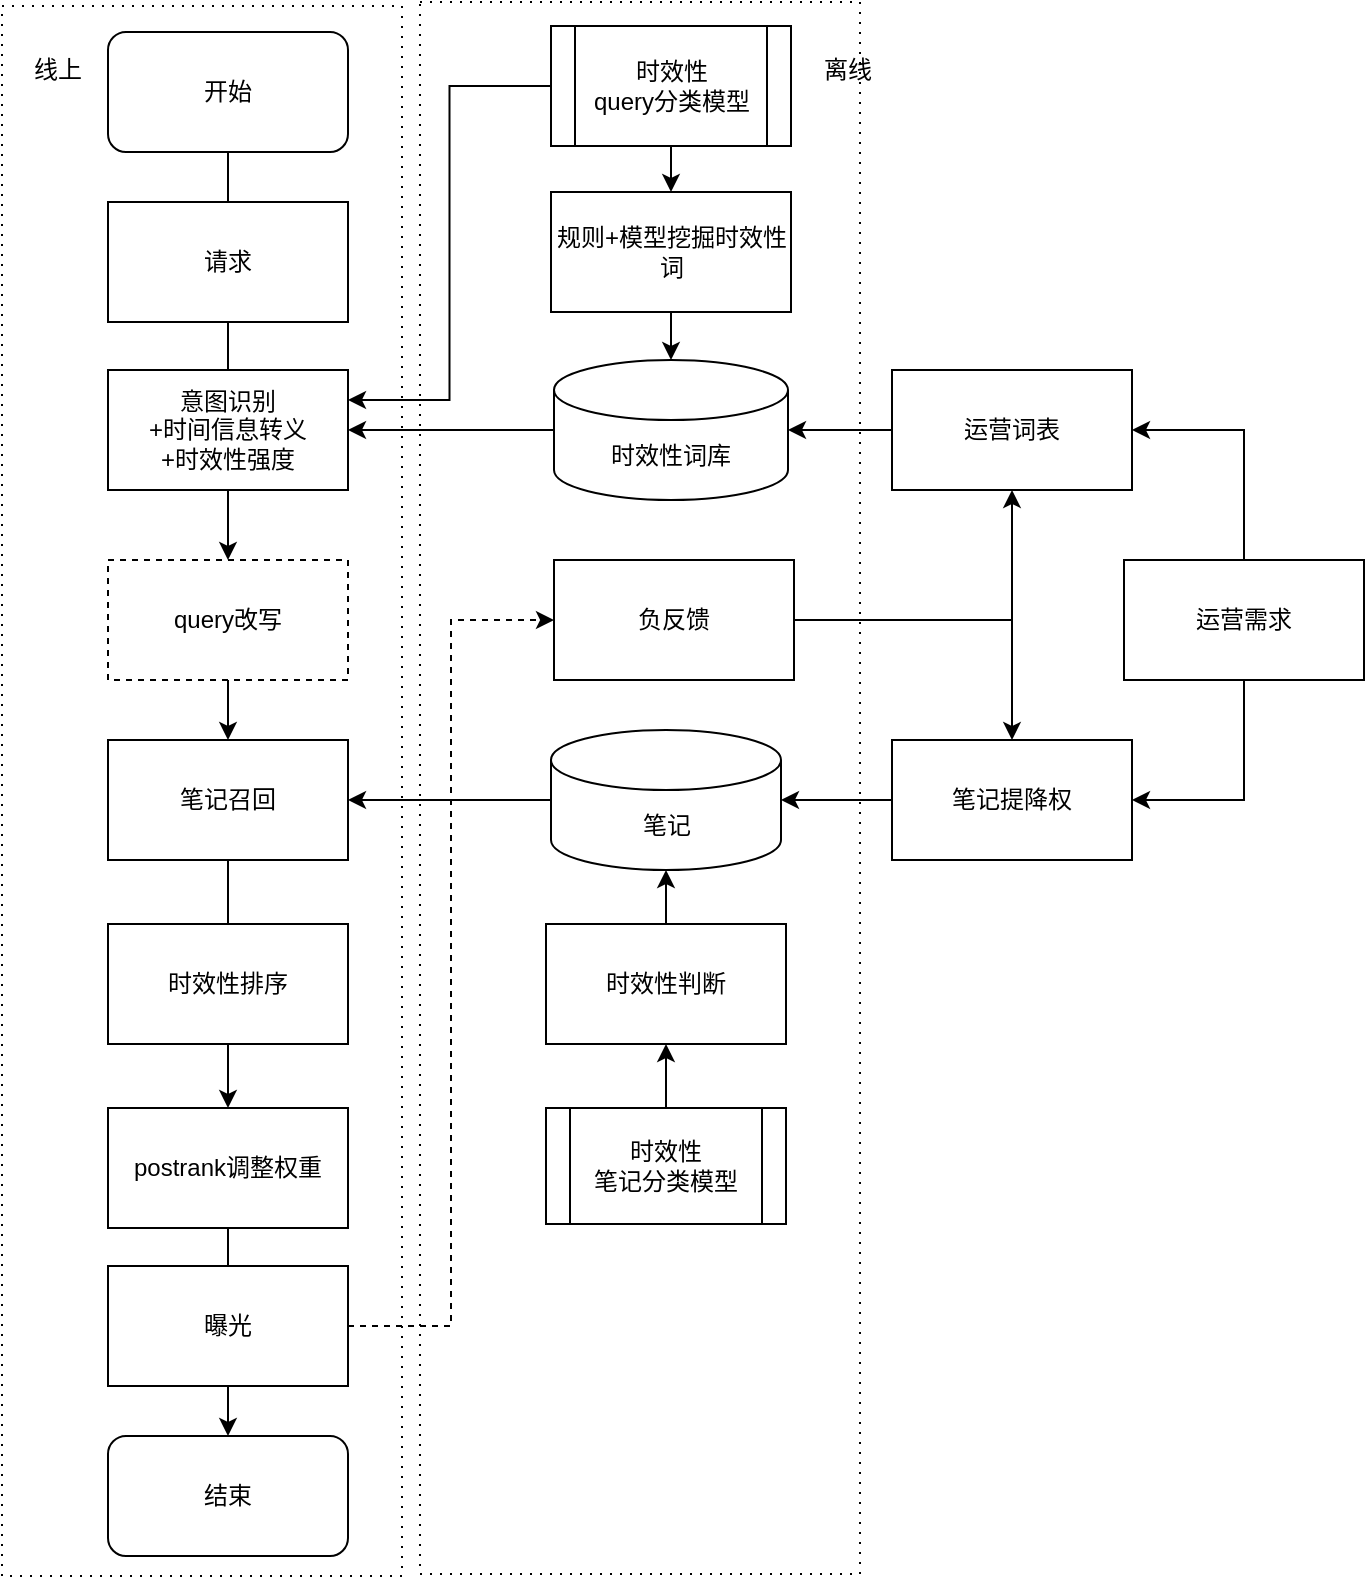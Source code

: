 <mxfile version="14.8.5" type="github">
  <diagram id="3wP3CYW0FM_uqGQw4saJ" name="Page-1">
    <mxGraphModel dx="1309" dy="614" grid="0" gridSize="10" guides="1" tooltips="1" connect="1" arrows="1" fold="1" page="1" pageScale="1" pageWidth="827" pageHeight="1169" math="0" shadow="0">
      <root>
        <mxCell id="0" />
        <mxCell id="1" parent="0" />
        <mxCell id="k7d0v9CwgHbeBsW23cDr-24" value="" style="rounded=0;whiteSpace=wrap;html=1;dashed=1;dashPattern=1 4;" parent="1" vertex="1">
          <mxGeometry x="86" y="170" width="200" height="785" as="geometry" />
        </mxCell>
        <mxCell id="k7d0v9CwgHbeBsW23cDr-23" value="" style="rounded=0;whiteSpace=wrap;html=1;dashed=1;dashPattern=1 4;" parent="1" vertex="1">
          <mxGeometry x="295" y="168" width="220" height="786" as="geometry" />
        </mxCell>
        <mxCell id="k7d0v9CwgHbeBsW23cDr-27" style="edgeStyle=orthogonalEdgeStyle;rounded=0;orthogonalLoop=1;jettySize=auto;html=1;exitX=0.5;exitY=1;exitDx=0;exitDy=0;startArrow=none;entryX=0.5;entryY=0;entryDx=0;entryDy=0;" parent="1" source="NNDnJ0k0iW4ZeDAFmxqK-1" target="k7d0v9CwgHbeBsW23cDr-14" edge="1">
          <mxGeometry relative="1" as="geometry">
            <mxPoint x="-25" y="481" as="targetPoint" />
          </mxGeometry>
        </mxCell>
        <mxCell id="k7d0v9CwgHbeBsW23cDr-1" value="开始" style="rounded=1;whiteSpace=wrap;html=1;" parent="1" vertex="1">
          <mxGeometry x="139" y="183" width="120" height="60" as="geometry" />
        </mxCell>
        <mxCell id="NNDnJ0k0iW4ZeDAFmxqK-33" style="edgeStyle=orthogonalEdgeStyle;rounded=0;orthogonalLoop=1;jettySize=auto;html=1;exitX=0.5;exitY=1;exitDx=0;exitDy=0;entryX=0.5;entryY=0;entryDx=0;entryDy=0;entryPerimeter=0;" parent="1" source="k7d0v9CwgHbeBsW23cDr-2" target="k7d0v9CwgHbeBsW23cDr-3" edge="1">
          <mxGeometry relative="1" as="geometry" />
        </mxCell>
        <mxCell id="k7d0v9CwgHbeBsW23cDr-2" value="规则+模型挖掘时效性词" style="rounded=0;whiteSpace=wrap;html=1;" parent="1" vertex="1">
          <mxGeometry x="360.5" y="263" width="120" height="60" as="geometry" />
        </mxCell>
        <mxCell id="NNDnJ0k0iW4ZeDAFmxqK-27" style="edgeStyle=orthogonalEdgeStyle;rounded=0;orthogonalLoop=1;jettySize=auto;html=1;entryX=1;entryY=0.5;entryDx=0;entryDy=0;" parent="1" source="k7d0v9CwgHbeBsW23cDr-3" target="NNDnJ0k0iW4ZeDAFmxqK-1" edge="1">
          <mxGeometry relative="1" as="geometry" />
        </mxCell>
        <mxCell id="k7d0v9CwgHbeBsW23cDr-3" value="时效性词库" style="shape=cylinder3;whiteSpace=wrap;html=1;boundedLbl=1;backgroundOutline=1;size=15;" parent="1" vertex="1">
          <mxGeometry x="362" y="347" width="117" height="70" as="geometry" />
        </mxCell>
        <mxCell id="k7d0v9CwgHbeBsW23cDr-20" style="edgeStyle=orthogonalEdgeStyle;rounded=0;orthogonalLoop=1;jettySize=auto;html=1;entryX=0.5;entryY=0;entryDx=0;entryDy=0;" parent="1" source="k7d0v9CwgHbeBsW23cDr-14" target="k7d0v9CwgHbeBsW23cDr-15" edge="1">
          <mxGeometry relative="1" as="geometry" />
        </mxCell>
        <mxCell id="k7d0v9CwgHbeBsW23cDr-14" value="query改写" style="rounded=0;whiteSpace=wrap;html=1;dashed=1" parent="1" vertex="1">
          <mxGeometry x="139" y="447" width="120" height="60" as="geometry" />
        </mxCell>
        <mxCell id="k7d0v9CwgHbeBsW23cDr-21" style="edgeStyle=orthogonalEdgeStyle;rounded=0;orthogonalLoop=1;jettySize=auto;html=1;exitX=0.5;exitY=1;exitDx=0;exitDy=0;entryX=0.5;entryY=0;entryDx=0;entryDy=0;startArrow=none;" parent="1" source="NNDnJ0k0iW4ZeDAFmxqK-16" target="k7d0v9CwgHbeBsW23cDr-16" edge="1">
          <mxGeometry relative="1" as="geometry" />
        </mxCell>
        <mxCell id="k7d0v9CwgHbeBsW23cDr-15" value="&lt;span&gt;笔记召回&lt;/span&gt;" style="rounded=0;whiteSpace=wrap;html=1;" parent="1" vertex="1">
          <mxGeometry x="139" y="537" width="120" height="60" as="geometry" />
        </mxCell>
        <mxCell id="k7d0v9CwgHbeBsW23cDr-22" style="edgeStyle=orthogonalEdgeStyle;rounded=0;orthogonalLoop=1;jettySize=auto;html=1;exitX=0.5;exitY=1;exitDx=0;exitDy=0;entryX=0.5;entryY=0;entryDx=0;entryDy=0;startArrow=none;" parent="1" source="NNDnJ0k0iW4ZeDAFmxqK-47" target="k7d0v9CwgHbeBsW23cDr-17" edge="1">
          <mxGeometry relative="1" as="geometry" />
        </mxCell>
        <mxCell id="k7d0v9CwgHbeBsW23cDr-16" value="postrank调整权重" style="rounded=0;whiteSpace=wrap;html=1;" parent="1" vertex="1">
          <mxGeometry x="139" y="721" width="120" height="60" as="geometry" />
        </mxCell>
        <mxCell id="k7d0v9CwgHbeBsW23cDr-17" value="结束" style="rounded=1;whiteSpace=wrap;html=1;" parent="1" vertex="1">
          <mxGeometry x="139" y="885" width="120" height="60" as="geometry" />
        </mxCell>
        <mxCell id="NNDnJ0k0iW4ZeDAFmxqK-42" style="edgeStyle=orthogonalEdgeStyle;rounded=0;orthogonalLoop=1;jettySize=auto;html=1;entryX=1;entryY=0.5;entryDx=0;entryDy=0;entryPerimeter=0;" parent="1" source="k7d0v9CwgHbeBsW23cDr-33" target="k7d0v9CwgHbeBsW23cDr-3" edge="1">
          <mxGeometry relative="1" as="geometry" />
        </mxCell>
        <mxCell id="k7d0v9CwgHbeBsW23cDr-33" value="运营词表" style="rounded=0;whiteSpace=wrap;html=1;" parent="1" vertex="1">
          <mxGeometry x="531" y="352" width="120" height="60" as="geometry" />
        </mxCell>
        <mxCell id="NNDnJ0k0iW4ZeDAFmxqK-1" value="意图识别&lt;br&gt;+时间信息转义&lt;br&gt;+时效性强度" style="rounded=0;whiteSpace=wrap;html=1;" parent="1" vertex="1">
          <mxGeometry x="139" y="352" width="120" height="60" as="geometry" />
        </mxCell>
        <mxCell id="NNDnJ0k0iW4ZeDAFmxqK-2" value="" style="edgeStyle=orthogonalEdgeStyle;rounded=0;orthogonalLoop=1;jettySize=auto;html=1;exitX=0.5;exitY=1;exitDx=0;exitDy=0;entryX=0.5;entryY=0;entryDx=0;entryDy=0;endArrow=none;startArrow=none;" parent="1" source="NNDnJ0k0iW4ZeDAFmxqK-53" target="NNDnJ0k0iW4ZeDAFmxqK-1" edge="1">
          <mxGeometry relative="1" as="geometry">
            <mxPoint x="199" y="326" as="sourcePoint" />
            <mxPoint x="199" y="421" as="targetPoint" />
          </mxGeometry>
        </mxCell>
        <mxCell id="NNDnJ0k0iW4ZeDAFmxqK-34" style="edgeStyle=orthogonalEdgeStyle;rounded=0;orthogonalLoop=1;jettySize=auto;html=1;exitX=0;exitY=0.5;exitDx=0;exitDy=0;exitPerimeter=0;" parent="1" source="NNDnJ0k0iW4ZeDAFmxqK-3" target="k7d0v9CwgHbeBsW23cDr-15" edge="1">
          <mxGeometry relative="1" as="geometry" />
        </mxCell>
        <mxCell id="NNDnJ0k0iW4ZeDAFmxqK-3" value="笔记" style="shape=cylinder3;whiteSpace=wrap;html=1;boundedLbl=1;backgroundOutline=1;size=15;" parent="1" vertex="1">
          <mxGeometry x="360.5" y="532" width="115" height="70" as="geometry" />
        </mxCell>
        <mxCell id="NNDnJ0k0iW4ZeDAFmxqK-35" style="edgeStyle=orthogonalEdgeStyle;rounded=0;orthogonalLoop=1;jettySize=auto;html=1;exitX=0.5;exitY=0;exitDx=0;exitDy=0;entryX=0.5;entryY=1;entryDx=0;entryDy=0;entryPerimeter=0;" parent="1" source="NNDnJ0k0iW4ZeDAFmxqK-4" target="NNDnJ0k0iW4ZeDAFmxqK-3" edge="1">
          <mxGeometry relative="1" as="geometry" />
        </mxCell>
        <mxCell id="NNDnJ0k0iW4ZeDAFmxqK-4" value="时效性判断" style="rounded=0;whiteSpace=wrap;html=1;" parent="1" vertex="1">
          <mxGeometry x="358" y="629" width="120" height="60" as="geometry" />
        </mxCell>
        <mxCell id="NNDnJ0k0iW4ZeDAFmxqK-51" style="edgeStyle=orthogonalEdgeStyle;rounded=0;orthogonalLoop=1;jettySize=auto;html=1;entryX=0.5;entryY=0;entryDx=0;entryDy=0;" parent="1" source="NNDnJ0k0iW4ZeDAFmxqK-7" target="k7d0v9CwgHbeBsW23cDr-2" edge="1">
          <mxGeometry relative="1" as="geometry" />
        </mxCell>
        <mxCell id="NNDnJ0k0iW4ZeDAFmxqK-52" style="edgeStyle=orthogonalEdgeStyle;rounded=0;orthogonalLoop=1;jettySize=auto;html=1;entryX=1;entryY=0.25;entryDx=0;entryDy=0;" parent="1" source="NNDnJ0k0iW4ZeDAFmxqK-7" target="NNDnJ0k0iW4ZeDAFmxqK-1" edge="1">
          <mxGeometry relative="1" as="geometry" />
        </mxCell>
        <mxCell id="NNDnJ0k0iW4ZeDAFmxqK-7" value="时效性&lt;br&gt;query分类模型" style="shape=process;whiteSpace=wrap;html=1;backgroundOutline=1;" parent="1" vertex="1">
          <mxGeometry x="360.5" y="180" width="120" height="60" as="geometry" />
        </mxCell>
        <mxCell id="NNDnJ0k0iW4ZeDAFmxqK-16" value="时效性排序" style="rounded=0;whiteSpace=wrap;html=1;" parent="1" vertex="1">
          <mxGeometry x="139" y="629" width="120" height="60" as="geometry" />
        </mxCell>
        <mxCell id="NNDnJ0k0iW4ZeDAFmxqK-17" value="" style="edgeStyle=orthogonalEdgeStyle;rounded=0;orthogonalLoop=1;jettySize=auto;html=1;exitX=0.5;exitY=1;exitDx=0;exitDy=0;entryX=0.5;entryY=0;entryDx=0;entryDy=0;endArrow=none;" parent="1" source="k7d0v9CwgHbeBsW23cDr-15" target="NNDnJ0k0iW4ZeDAFmxqK-16" edge="1">
          <mxGeometry relative="1" as="geometry">
            <mxPoint x="199" y="597" as="sourcePoint" />
            <mxPoint x="199" y="721" as="targetPoint" />
          </mxGeometry>
        </mxCell>
        <mxCell id="NNDnJ0k0iW4ZeDAFmxqK-36" style="edgeStyle=orthogonalEdgeStyle;rounded=0;orthogonalLoop=1;jettySize=auto;html=1;exitX=0.5;exitY=0;exitDx=0;exitDy=0;entryX=0.5;entryY=1;entryDx=0;entryDy=0;" parent="1" source="NNDnJ0k0iW4ZeDAFmxqK-19" target="NNDnJ0k0iW4ZeDAFmxqK-4" edge="1">
          <mxGeometry relative="1" as="geometry" />
        </mxCell>
        <mxCell id="NNDnJ0k0iW4ZeDAFmxqK-19" value="时效性&lt;br&gt;笔记分类模型" style="shape=process;whiteSpace=wrap;html=1;backgroundOutline=1;" parent="1" vertex="1">
          <mxGeometry x="358" y="721" width="120" height="58" as="geometry" />
        </mxCell>
        <mxCell id="NNDnJ0k0iW4ZeDAFmxqK-44" style="edgeStyle=orthogonalEdgeStyle;rounded=0;orthogonalLoop=1;jettySize=auto;html=1;entryX=1;entryY=0.5;entryDx=0;entryDy=0;entryPerimeter=0;" parent="1" source="NNDnJ0k0iW4ZeDAFmxqK-24" target="NNDnJ0k0iW4ZeDAFmxqK-3" edge="1">
          <mxGeometry relative="1" as="geometry" />
        </mxCell>
        <mxCell id="NNDnJ0k0iW4ZeDAFmxqK-24" value="笔记提降权" style="rounded=0;whiteSpace=wrap;html=1;" parent="1" vertex="1">
          <mxGeometry x="531" y="537" width="120" height="60" as="geometry" />
        </mxCell>
        <mxCell id="NNDnJ0k0iW4ZeDAFmxqK-41" style="edgeStyle=orthogonalEdgeStyle;rounded=0;orthogonalLoop=1;jettySize=auto;html=1;exitX=1;exitY=0.5;exitDx=0;exitDy=0;entryX=0.5;entryY=1;entryDx=0;entryDy=0;" parent="1" source="NNDnJ0k0iW4ZeDAFmxqK-38" target="k7d0v9CwgHbeBsW23cDr-33" edge="1">
          <mxGeometry relative="1" as="geometry" />
        </mxCell>
        <mxCell id="NNDnJ0k0iW4ZeDAFmxqK-43" style="edgeStyle=orthogonalEdgeStyle;rounded=0;orthogonalLoop=1;jettySize=auto;html=1;entryX=0.5;entryY=0;entryDx=0;entryDy=0;" parent="1" source="NNDnJ0k0iW4ZeDAFmxqK-38" target="NNDnJ0k0iW4ZeDAFmxqK-24" edge="1">
          <mxGeometry relative="1" as="geometry" />
        </mxCell>
        <mxCell id="NNDnJ0k0iW4ZeDAFmxqK-38" value="负反馈" style="rounded=0;whiteSpace=wrap;html=1;" parent="1" vertex="1">
          <mxGeometry x="362" y="447" width="120" height="60" as="geometry" />
        </mxCell>
        <mxCell id="NNDnJ0k0iW4ZeDAFmxqK-49" style="edgeStyle=orthogonalEdgeStyle;rounded=0;orthogonalLoop=1;jettySize=auto;html=1;entryX=0;entryY=0.5;entryDx=0;entryDy=0;dashed=1" parent="1" source="NNDnJ0k0iW4ZeDAFmxqK-47" target="NNDnJ0k0iW4ZeDAFmxqK-38" edge="1">
          <mxGeometry relative="1" as="geometry" />
        </mxCell>
        <mxCell id="NNDnJ0k0iW4ZeDAFmxqK-47" value="曝光" style="rounded=0;whiteSpace=wrap;html=1;" parent="1" vertex="1">
          <mxGeometry x="139" y="800" width="120" height="60" as="geometry" />
        </mxCell>
        <mxCell id="NNDnJ0k0iW4ZeDAFmxqK-48" value="" style="edgeStyle=orthogonalEdgeStyle;rounded=0;orthogonalLoop=1;jettySize=auto;html=1;exitX=0.5;exitY=1;exitDx=0;exitDy=0;entryX=0.5;entryY=0;entryDx=0;entryDy=0;endArrow=none;" parent="1" source="k7d0v9CwgHbeBsW23cDr-16" target="NNDnJ0k0iW4ZeDAFmxqK-47" edge="1">
          <mxGeometry relative="1" as="geometry">
            <mxPoint x="199" y="781" as="sourcePoint" />
            <mxPoint x="199" y="885" as="targetPoint" />
          </mxGeometry>
        </mxCell>
        <mxCell id="NNDnJ0k0iW4ZeDAFmxqK-53" value="请求" style="rounded=0;whiteSpace=wrap;html=1;" parent="1" vertex="1">
          <mxGeometry x="139" y="268" width="120" height="60" as="geometry" />
        </mxCell>
        <mxCell id="NNDnJ0k0iW4ZeDAFmxqK-54" value="" style="edgeStyle=orthogonalEdgeStyle;rounded=0;orthogonalLoop=1;jettySize=auto;html=1;exitX=0.5;exitY=1;exitDx=0;exitDy=0;entryX=0.5;entryY=0;entryDx=0;entryDy=0;endArrow=none;" parent="1" source="k7d0v9CwgHbeBsW23cDr-1" target="NNDnJ0k0iW4ZeDAFmxqK-53" edge="1">
          <mxGeometry relative="1" as="geometry">
            <mxPoint x="199" y="243" as="sourcePoint" />
            <mxPoint x="199" y="352" as="targetPoint" />
          </mxGeometry>
        </mxCell>
        <mxCell id="NNDnJ0k0iW4ZeDAFmxqK-55" value="线上" style="text;html=1;strokeColor=none;fillColor=none;align=center;verticalAlign=middle;whiteSpace=wrap;rounded=0;" parent="1" vertex="1">
          <mxGeometry x="94" y="192" width="40" height="20" as="geometry" />
        </mxCell>
        <mxCell id="NNDnJ0k0iW4ZeDAFmxqK-56" value="离线" style="text;html=1;strokeColor=none;fillColor=none;align=center;verticalAlign=middle;whiteSpace=wrap;rounded=0;" parent="1" vertex="1">
          <mxGeometry x="489" y="192" width="40" height="20" as="geometry" />
        </mxCell>
        <mxCell id="NNDnJ0k0iW4ZeDAFmxqK-61" style="edgeStyle=orthogonalEdgeStyle;rounded=0;orthogonalLoop=1;jettySize=auto;html=1;exitX=0.5;exitY=0;exitDx=0;exitDy=0;entryX=1;entryY=0.5;entryDx=0;entryDy=0;" parent="1" source="NNDnJ0k0iW4ZeDAFmxqK-57" target="k7d0v9CwgHbeBsW23cDr-33" edge="1">
          <mxGeometry relative="1" as="geometry" />
        </mxCell>
        <mxCell id="NNDnJ0k0iW4ZeDAFmxqK-62" style="edgeStyle=orthogonalEdgeStyle;rounded=0;orthogonalLoop=1;jettySize=auto;html=1;exitX=0.5;exitY=1;exitDx=0;exitDy=0;entryX=1;entryY=0.5;entryDx=0;entryDy=0;" parent="1" source="NNDnJ0k0iW4ZeDAFmxqK-57" target="NNDnJ0k0iW4ZeDAFmxqK-24" edge="1">
          <mxGeometry relative="1" as="geometry" />
        </mxCell>
        <mxCell id="NNDnJ0k0iW4ZeDAFmxqK-57" value="运营需求" style="rounded=0;whiteSpace=wrap;html=1;" parent="1" vertex="1">
          <mxGeometry x="647" y="447" width="120" height="60" as="geometry" />
        </mxCell>
      </root>
    </mxGraphModel>
  </diagram>
</mxfile>
